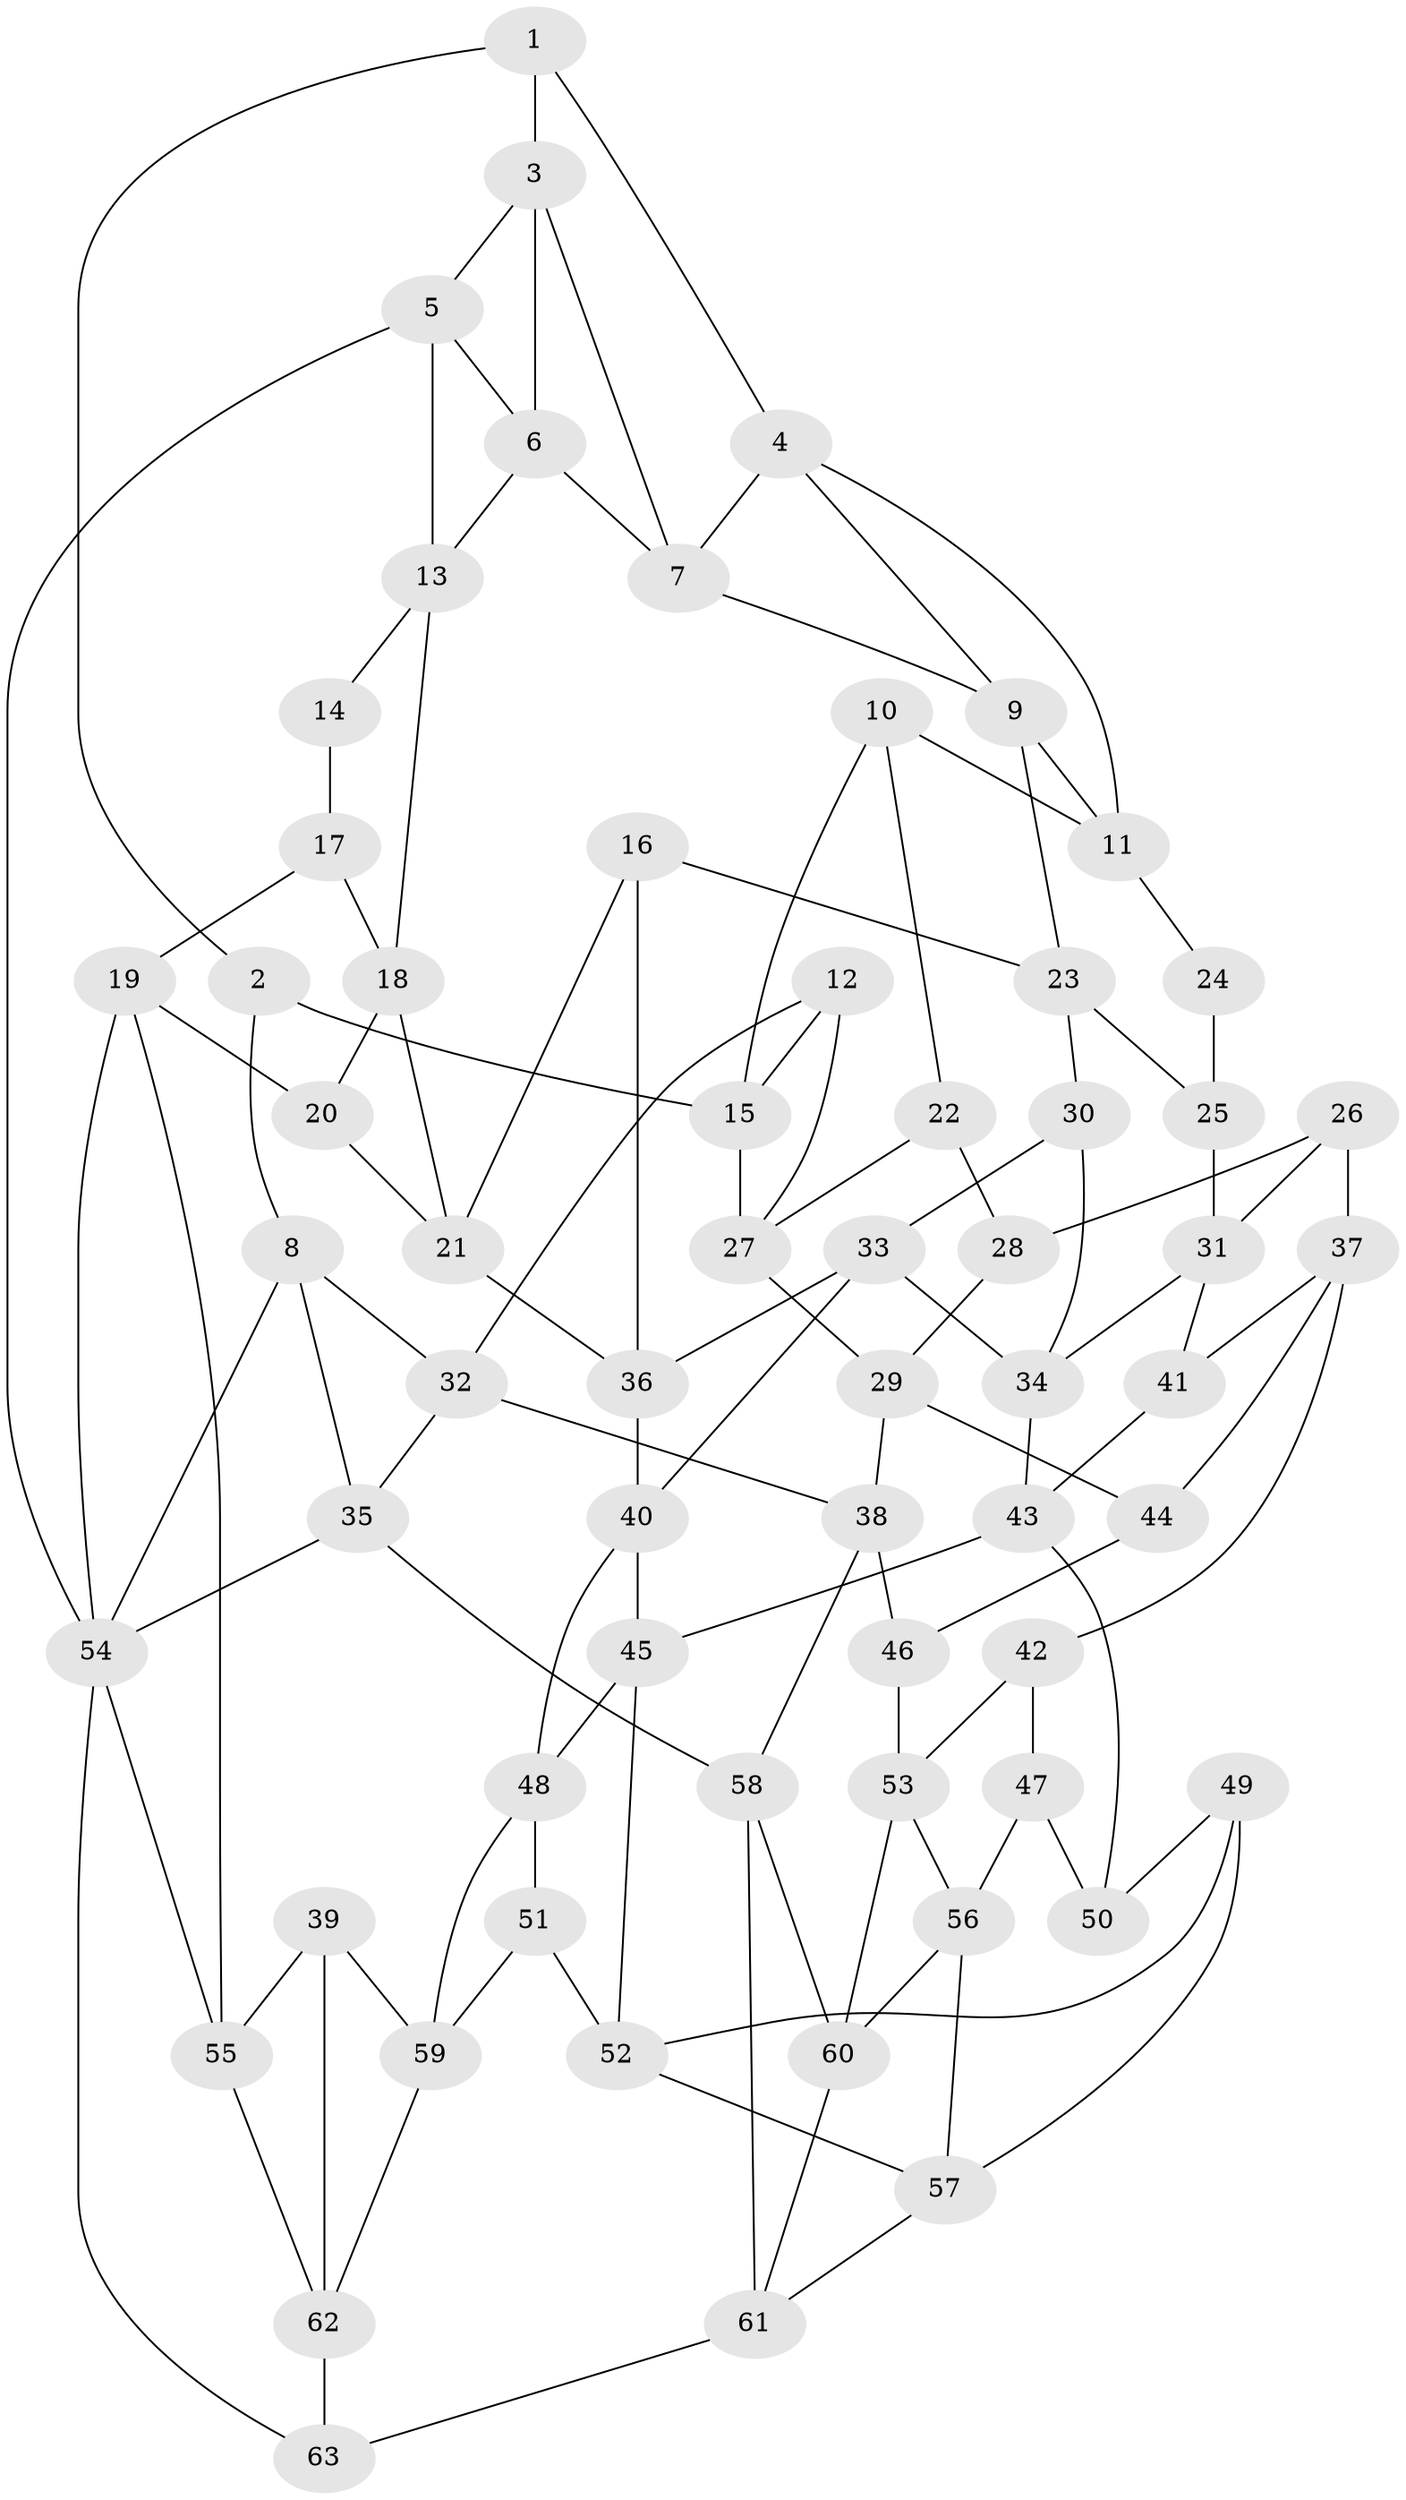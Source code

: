 // original degree distribution, {3: 0.023809523809523808, 4: 0.25396825396825395, 6: 0.25396825396825395, 5: 0.46825396825396826}
// Generated by graph-tools (version 1.1) at 2025/03/03/09/25 03:03:27]
// undirected, 63 vertices, 114 edges
graph export_dot {
graph [start="1"]
  node [color=gray90,style=filled];
  1;
  2;
  3;
  4;
  5;
  6;
  7;
  8;
  9;
  10;
  11;
  12;
  13;
  14;
  15;
  16;
  17;
  18;
  19;
  20;
  21;
  22;
  23;
  24;
  25;
  26;
  27;
  28;
  29;
  30;
  31;
  32;
  33;
  34;
  35;
  36;
  37;
  38;
  39;
  40;
  41;
  42;
  43;
  44;
  45;
  46;
  47;
  48;
  49;
  50;
  51;
  52;
  53;
  54;
  55;
  56;
  57;
  58;
  59;
  60;
  61;
  62;
  63;
  1 -- 2 [weight=1.0];
  1 -- 3 [weight=1.0];
  1 -- 4 [weight=1.0];
  2 -- 8 [weight=1.0];
  2 -- 15 [weight=1.0];
  3 -- 5 [weight=1.0];
  3 -- 6 [weight=1.0];
  3 -- 7 [weight=1.0];
  4 -- 7 [weight=1.0];
  4 -- 9 [weight=1.0];
  4 -- 11 [weight=1.0];
  5 -- 6 [weight=1.0];
  5 -- 13 [weight=1.0];
  5 -- 54 [weight=1.0];
  6 -- 7 [weight=1.0];
  6 -- 13 [weight=1.0];
  7 -- 9 [weight=1.0];
  8 -- 32 [weight=1.0];
  8 -- 35 [weight=1.0];
  8 -- 54 [weight=1.0];
  9 -- 11 [weight=1.0];
  9 -- 23 [weight=1.0];
  10 -- 11 [weight=1.0];
  10 -- 15 [weight=1.0];
  10 -- 22 [weight=1.0];
  11 -- 24 [weight=1.0];
  12 -- 15 [weight=1.0];
  12 -- 27 [weight=1.0];
  12 -- 32 [weight=1.0];
  13 -- 14 [weight=1.0];
  13 -- 18 [weight=1.0];
  14 -- 17 [weight=2.0];
  15 -- 27 [weight=1.0];
  16 -- 21 [weight=1.0];
  16 -- 23 [weight=1.0];
  16 -- 36 [weight=1.0];
  17 -- 18 [weight=1.0];
  17 -- 19 [weight=1.0];
  18 -- 20 [weight=1.0];
  18 -- 21 [weight=1.0];
  19 -- 20 [weight=1.0];
  19 -- 54 [weight=1.0];
  19 -- 55 [weight=1.0];
  20 -- 21 [weight=1.0];
  21 -- 36 [weight=1.0];
  22 -- 27 [weight=1.0];
  22 -- 28 [weight=2.0];
  23 -- 25 [weight=1.0];
  23 -- 30 [weight=1.0];
  24 -- 25 [weight=2.0];
  25 -- 31 [weight=1.0];
  26 -- 28 [weight=1.0];
  26 -- 31 [weight=1.0];
  26 -- 37 [weight=1.0];
  27 -- 29 [weight=1.0];
  28 -- 29 [weight=1.0];
  29 -- 38 [weight=1.0];
  29 -- 44 [weight=1.0];
  30 -- 33 [weight=1.0];
  30 -- 34 [weight=1.0];
  31 -- 34 [weight=1.0];
  31 -- 41 [weight=1.0];
  32 -- 35 [weight=1.0];
  32 -- 38 [weight=1.0];
  33 -- 34 [weight=1.0];
  33 -- 36 [weight=1.0];
  33 -- 40 [weight=1.0];
  34 -- 43 [weight=1.0];
  35 -- 54 [weight=1.0];
  35 -- 58 [weight=1.0];
  36 -- 40 [weight=1.0];
  37 -- 41 [weight=1.0];
  37 -- 42 [weight=1.0];
  37 -- 44 [weight=1.0];
  38 -- 46 [weight=1.0];
  38 -- 58 [weight=1.0];
  39 -- 55 [weight=1.0];
  39 -- 59 [weight=1.0];
  39 -- 62 [weight=1.0];
  40 -- 45 [weight=1.0];
  40 -- 48 [weight=1.0];
  41 -- 43 [weight=1.0];
  42 -- 47 [weight=1.0];
  42 -- 53 [weight=1.0];
  43 -- 45 [weight=1.0];
  43 -- 50 [weight=1.0];
  44 -- 46 [weight=2.0];
  45 -- 48 [weight=1.0];
  45 -- 52 [weight=1.0];
  46 -- 53 [weight=1.0];
  47 -- 50 [weight=2.0];
  47 -- 56 [weight=1.0];
  48 -- 51 [weight=1.0];
  48 -- 59 [weight=1.0];
  49 -- 50 [weight=1.0];
  49 -- 52 [weight=1.0];
  49 -- 57 [weight=1.0];
  51 -- 52 [weight=1.0];
  51 -- 59 [weight=1.0];
  52 -- 57 [weight=1.0];
  53 -- 56 [weight=1.0];
  53 -- 60 [weight=1.0];
  54 -- 55 [weight=1.0];
  54 -- 63 [weight=1.0];
  55 -- 62 [weight=1.0];
  56 -- 57 [weight=1.0];
  56 -- 60 [weight=1.0];
  57 -- 61 [weight=1.0];
  58 -- 60 [weight=1.0];
  58 -- 61 [weight=1.0];
  59 -- 62 [weight=1.0];
  60 -- 61 [weight=1.0];
  61 -- 63 [weight=1.0];
  62 -- 63 [weight=3.0];
}
